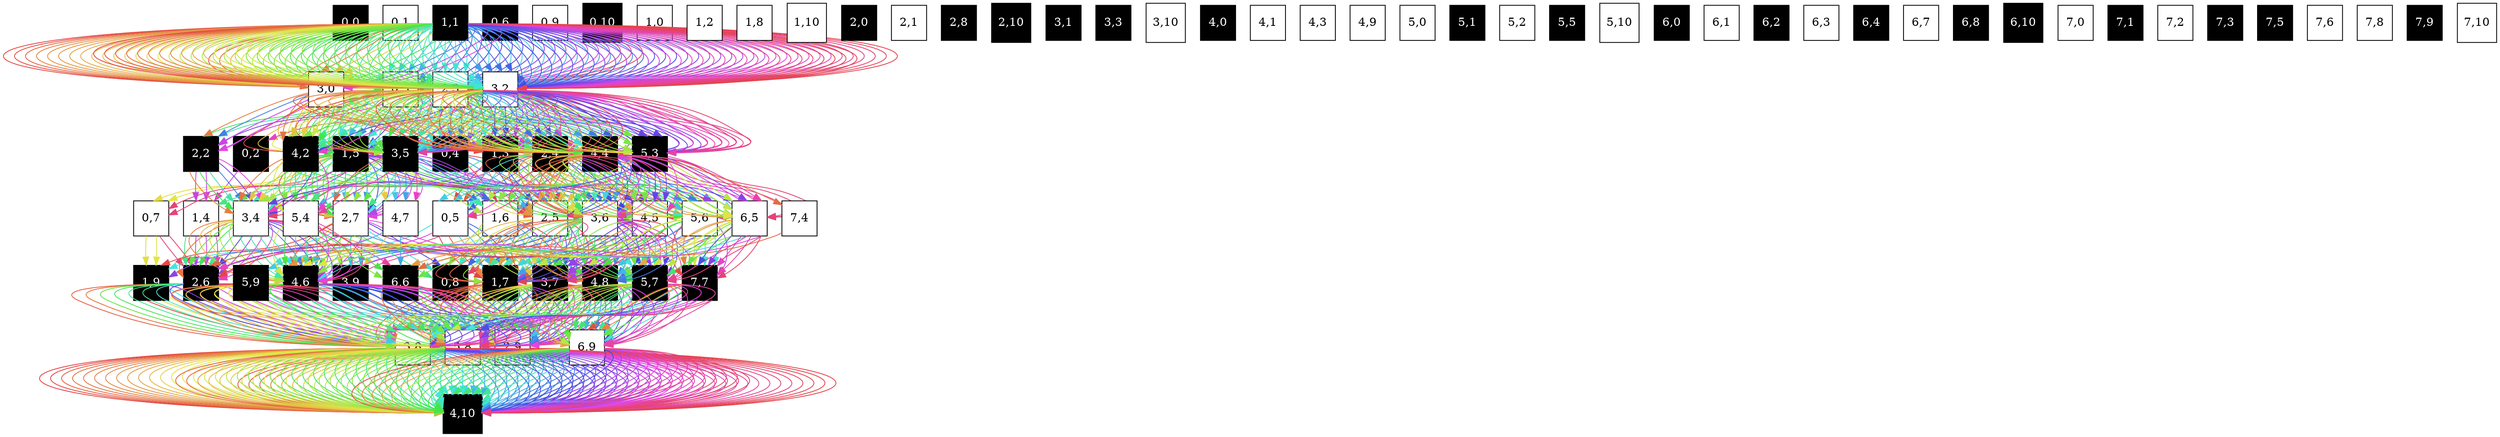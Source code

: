 // Solution_Checkboard
digraph {
	node [height=0.6 shape=square style=filled width=0.6]
	"0,0" [fillcolor=black fontcolor=white pos="0,0!"]
	"0,1" [fillcolor=white fontcolor=black pos="1,0!"]
	"0,2" [fillcolor=black fontcolor=white pos="2,0!"]
	"0,3" [fillcolor=white fontcolor=black pos="3,0!"]
	"0,4" [fillcolor=black fontcolor=white pos="4,0!"]
	"0,5" [fillcolor=white fontcolor=black pos="5,0!"]
	"0,6" [fillcolor=black fontcolor=white pos="6,0!"]
	"0,7" [fillcolor=white fontcolor=black pos="7,0!"]
	"0,8" [fillcolor=black fontcolor=white pos="8,0!"]
	"0,9" [fillcolor=white fontcolor=black pos="9,0!"]
	"0,10" [fillcolor=black fontcolor=white pos="10,0!"]
	"1,0" [fillcolor=white fontcolor=black pos="0,-1!"]
	"1,1" [fillcolor=black fontcolor=white pos="1,-1!"]
	"1,2" [fillcolor=white fontcolor=black pos="2,-1!"]
	"1,3" [fillcolor=black fontcolor=white pos="3,-1!"]
	"1,4" [fillcolor=white fontcolor=black pos="4,-1!"]
	"1,5" [fillcolor=black fontcolor=white pos="5,-1!"]
	"1,6" [fillcolor=white fontcolor=black pos="6,-1!"]
	"1,7" [fillcolor=black fontcolor=white pos="7,-1!"]
	"1,8" [fillcolor=white fontcolor=black pos="8,-1!"]
	"1,9" [fillcolor=black fontcolor=white pos="9,-1!"]
	"1,10" [fillcolor=white fontcolor=black pos="10,-1!"]
	"2,0" [fillcolor=black fontcolor=white pos="0,-2!"]
	"2,1" [fillcolor=white fontcolor=black pos="1,-2!"]
	"2,2" [fillcolor=black fontcolor=white pos="2,-2!"]
	"2,3" [fillcolor=white fontcolor=black pos="3,-2!"]
	"2,4" [fillcolor=black fontcolor=white pos="4,-2!"]
	"2,5" [fillcolor=white fontcolor=black pos="5,-2!"]
	"2,6" [fillcolor=black fontcolor=white pos="6,-2!"]
	"2,7" [fillcolor=white fontcolor=black pos="7,-2!"]
	"2,8" [fillcolor=black fontcolor=white pos="8,-2!"]
	"2,9" [fillcolor=white fontcolor=black pos="9,-2!"]
	"2,10" [fillcolor=black fontcolor=white pos="10,-2!"]
	"3,0" [fillcolor=white fontcolor=black pos="0,-3!"]
	"3,1" [fillcolor=black fontcolor=white pos="1,-3!"]
	"3,2" [fillcolor=white fontcolor=black pos="2,-3!"]
	"3,3" [fillcolor=black fontcolor=white pos="3,-3!"]
	"3,4" [fillcolor=white fontcolor=black pos="4,-3!"]
	"3,5" [fillcolor=black fontcolor=white pos="5,-3!"]
	"3,6" [fillcolor=white fontcolor=black pos="6,-3!"]
	"3,7" [fillcolor=black fontcolor=white pos="7,-3!"]
	"3,8" [fillcolor=white fontcolor=black pos="8,-3!"]
	"3,9" [fillcolor=black fontcolor=white pos="9,-3!"]
	"3,10" [fillcolor=white fontcolor=black pos="10,-3!"]
	"4,0" [fillcolor=black fontcolor=white pos="0,-4!"]
	"4,1" [fillcolor=white fontcolor=black pos="1,-4!"]
	"4,2" [fillcolor=black fontcolor=white pos="2,-4!"]
	"4,3" [fillcolor=white fontcolor=black pos="3,-4!"]
	"4,4" [fillcolor=black fontcolor=white pos="4,-4!"]
	"4,5" [fillcolor=white fontcolor=black pos="5,-4!"]
	"4,6" [fillcolor=black fontcolor=white pos="6,-4!"]
	"4,7" [fillcolor=white fontcolor=black pos="7,-4!"]
	"4,8" [fillcolor=black fontcolor=white pos="8,-4!"]
	"4,9" [fillcolor=white fontcolor=black pos="9,-4!"]
	"4,10" [fillcolor=black fontcolor=white pos="10,-4!"]
	"5,0" [fillcolor=white fontcolor=black pos="0,-5!"]
	"5,1" [fillcolor=black fontcolor=white pos="1,-5!"]
	"5,2" [fillcolor=white fontcolor=black pos="2,-5!"]
	"5,3" [fillcolor=black fontcolor=white pos="3,-5!"]
	"5,4" [fillcolor=white fontcolor=black pos="4,-5!"]
	"5,5" [fillcolor=black fontcolor=white pos="5,-5!"]
	"5,6" [fillcolor=white fontcolor=black pos="6,-5!"]
	"5,7" [fillcolor=black fontcolor=white pos="7,-5!"]
	"5,8" [fillcolor=white fontcolor=black pos="8,-5!"]
	"5,9" [fillcolor=black fontcolor=white pos="9,-5!"]
	"5,10" [fillcolor=white fontcolor=black pos="10,-5!"]
	"6,0" [fillcolor=black fontcolor=white pos="0,-6!"]
	"6,1" [fillcolor=white fontcolor=black pos="1,-6!"]
	"6,2" [fillcolor=black fontcolor=white pos="2,-6!"]
	"6,3" [fillcolor=white fontcolor=black pos="3,-6!"]
	"6,4" [fillcolor=black fontcolor=white pos="4,-6!"]
	"6,5" [fillcolor=white fontcolor=black pos="5,-6!"]
	"6,6" [fillcolor=black fontcolor=white pos="6,-6!"]
	"6,7" [fillcolor=white fontcolor=black pos="7,-6!"]
	"6,8" [fillcolor=black fontcolor=white pos="8,-6!"]
	"6,9" [fillcolor=white fontcolor=black pos="9,-6!"]
	"6,10" [fillcolor=black fontcolor=white pos="10,-6!"]
	"7,0" [fillcolor=white fontcolor=black pos="0,-7!"]
	"7,1" [fillcolor=black fontcolor=white pos="1,-7!"]
	"7,2" [fillcolor=white fontcolor=black pos="2,-7!"]
	"7,3" [fillcolor=black fontcolor=white pos="3,-7!"]
	"7,4" [fillcolor=white fontcolor=black pos="4,-7!"]
	"7,5" [fillcolor=black fontcolor=white pos="5,-7!"]
	"7,6" [fillcolor=white fontcolor=black pos="6,-7!"]
	"7,7" [fillcolor=black fontcolor=white pos="7,-7!"]
	"7,8" [fillcolor=white fontcolor=black pos="8,-7!"]
	"7,9" [fillcolor=black fontcolor=white pos="9,-7!"]
	"7,10" [fillcolor=white fontcolor=black pos="10,-7!"]
	"1,1" -> "3,2" [color="#e54444"]
	"3,2" -> "1,3" [color="#e54444"]
	"1,3" -> "0,5" [color="#e54444"]
	"0,5" -> "1,7" [color="#e54444"]
	"1,7" -> "3,8" [color="#e54444"]
	"3,8" -> "4,10" [color="#e54444"]
	"1,1" -> "2,3" [color="#e54944"]
	"2,3" -> "1,5" [color="#e54944"]
	"1,5" -> "2,7" [color="#e54944"]
	"2,7" -> "1,9" [color="#e54944"]
	"1,9" -> "3,8" [color="#e54944"]
	"3,8" -> "4,10" [color="#e54944"]
	"1,1" -> "2,3" [color="#e54e44"]
	"2,3" -> "3,5" [color="#e54e44"]
	"3,5" -> "5,6" [color="#e54e44"]
	"5,6" -> "7,7" [color="#e54e44"]
	"7,7" -> "6,9" [color="#e54e44"]
	"6,9" -> "4,10" [color="#e54e44"]
	"1,1" -> "0,3" [color="#e55344"]
	"0,3" -> "2,4" [color="#e55344"]
	"2,4" -> "3,6" [color="#e55344"]
	"3,6" -> "1,7" [color="#e55344"]
	"1,7" -> "2,9" [color="#e55344"]
	"2,9" -> "4,10" [color="#e55344"]
	"1,1" -> "3,2" [color="#e55744"]
	"3,2" -> "4,4" [color="#e55744"]
	"4,4" -> "2,5" [color="#e55744"]
	"2,5" -> "3,7" [color="#e55744"]
	"3,7" -> "2,9" [color="#e55744"]
	"2,9" -> "4,10" [color="#e55744"]
	"1,1" -> "3,2" [color="#e55c44"]
	"3,2" -> "1,3" [color="#e55c44"]
	"1,3" -> "0,5" [color="#e55c44"]
	"0,5" -> "1,7" [color="#e55c44"]
	"1,7" -> "2,9" [color="#e55c44"]
	"2,9" -> "4,10" [color="#e55c44"]
	"1,1" -> "0,3" [color="#e56144"]
	"0,3" -> "2,4" [color="#e56144"]
	"2,4" -> "4,5" [color="#e56144"]
	"4,5" -> "2,6" [color="#e56144"]
	"2,6" -> "3,8" [color="#e56144"]
	"3,8" -> "4,10" [color="#e56144"]
	"1,1" -> "2,3" [color="#e56644"]
	"2,3" -> "3,5" [color="#e56644"]
	"3,5" -> "2,7" [color="#e56644"]
	"2,7" -> "4,6" [color="#e56644"]
	"4,6" -> "5,8" [color="#e56644"]
	"5,8" -> "4,10" [color="#e56644"]
	"1,1" -> "3,2" [color="#e56b44"]
	"3,2" -> "5,3" [color="#e56b44"]
	"5,3" -> "7,4" [color="#e56b44"]
	"7,4" -> "6,6" [color="#e56b44"]
	"6,6" -> "5,8" [color="#e56b44"]
	"5,8" -> "4,10" [color="#e56b44"]
	"1,1" -> "3,2" [color="#e56f44"]
	"3,2" -> "4,4" [color="#e56f44"]
	"4,4" -> "3,6" [color="#e56f44"]
	"3,6" -> "1,7" [color="#e56f44"]
	"1,7" -> "3,8" [color="#e56f44"]
	"3,8" -> "4,10" [color="#e56f44"]
	"1,1" -> "3,0" [color="#e57444"]
	"3,0" -> "4,2" [color="#e57444"]
	"4,2" -> "3,4" [color="#e57444"]
	"3,4" -> "2,6" [color="#e57444"]
	"2,6" -> "3,8" [color="#e57444"]
	"3,8" -> "4,10" [color="#e57444"]
	"1,1" -> "3,2" [color="#e57944"]
	"3,2" -> "2,4" [color="#e57944"]
	"2,4" -> "3,6" [color="#e57944"]
	"3,6" -> "4,8" [color="#e57944"]
	"4,8" -> "2,9" [color="#e57944"]
	"2,9" -> "4,10" [color="#e57944"]
	"1,1" -> "3,0" [color="#e57e44"]
	"3,0" -> "2,2" [color="#e57e44"]
	"2,2" -> "3,4" [color="#e57e44"]
	"3,4" -> "4,6" [color="#e57e44"]
	"4,6" -> "3,8" [color="#e57e44"]
	"3,8" -> "4,10" [color="#e57e44"]
	"1,1" -> "2,3" [color="#e58244"]
	"2,3" -> "4,4" [color="#e58244"]
	"4,4" -> "5,6" [color="#e58244"]
	"5,6" -> "7,7" [color="#e58244"]
	"7,7" -> "6,9" [color="#e58244"]
	"6,9" -> "4,10" [color="#e58244"]
	"1,1" -> "3,2" [color="#e58744"]
	"3,2" -> "1,3" [color="#e58744"]
	"1,3" -> "2,5" [color="#e58744"]
	"2,5" -> "1,7" [color="#e58744"]
	"1,7" -> "3,8" [color="#e58744"]
	"3,8" -> "4,10" [color="#e58744"]
	"1,1" -> "3,2" [color="#e58c44"]
	"3,2" -> "4,4" [color="#e58c44"]
	"4,4" -> "3,6" [color="#e58c44"]
	"3,6" -> "4,8" [color="#e58c44"]
	"4,8" -> "6,9" [color="#e58c44"]
	"6,9" -> "4,10" [color="#e58c44"]
	"1,1" -> "2,3" [color="#e59144"]
	"2,3" -> "4,4" [color="#e59144"]
	"4,4" -> "6,5" [color="#e59144"]
	"6,5" -> "4,6" [color="#e59144"]
	"4,6" -> "3,8" [color="#e59144"]
	"3,8" -> "4,10" [color="#e59144"]
	"1,1" -> "2,3" [color="#e59544"]
	"2,3" -> "4,4" [color="#e59544"]
	"4,4" -> "2,5" [color="#e59544"]
	"2,5" -> "1,7" [color="#e59544"]
	"1,7" -> "3,8" [color="#e59544"]
	"3,8" -> "4,10" [color="#e59544"]
	"1,1" -> "3,2" [color="#e59a44"]
	"3,2" -> "5,3" [color="#e59a44"]
	"5,3" -> "4,5" [color="#e59a44"]
	"4,5" -> "6,6" [color="#e59a44"]
	"6,6" -> "5,8" [color="#e59a44"]
	"5,8" -> "4,10" [color="#e59a44"]
	"1,1" -> "2,3" [color="#e59f44"]
	"2,3" -> "4,4" [color="#e59f44"]
	"4,4" -> "2,5" [color="#e59f44"]
	"2,5" -> "1,7" [color="#e59f44"]
	"1,7" -> "2,9" [color="#e59f44"]
	"2,9" -> "4,10" [color="#e59f44"]
	"1,1" -> "3,2" [color="#e5a444"]
	"3,2" -> "4,4" [color="#e5a444"]
	"4,4" -> "2,5" [color="#e5a444"]
	"2,5" -> "1,7" [color="#e5a444"]
	"1,7" -> "3,8" [color="#e5a444"]
	"3,8" -> "4,10" [color="#e5a444"]
	"1,1" -> "2,3" [color="#e5a944"]
	"2,3" -> "4,4" [color="#e5a944"]
	"4,4" -> "6,5" [color="#e5a944"]
	"6,5" -> "5,7" [color="#e5a944"]
	"5,7" -> "6,9" [color="#e5a944"]
	"6,9" -> "4,10" [color="#e5a944"]
	"1,1" -> "0,3" [color="#e5ad44"]
	"0,3" -> "1,5" [color="#e5ad44"]
	"1,5" -> "2,7" [color="#e5ad44"]
	"2,7" -> "4,8" [color="#e5ad44"]
	"4,8" -> "6,9" [color="#e5ad44"]
	"6,9" -> "4,10" [color="#e5ad44"]
	"1,1" -> "2,3" [color="#e5b244"]
	"2,3" -> "4,4" [color="#e5b244"]
	"4,4" -> "2,5" [color="#e5b244"]
	"2,5" -> "4,6" [color="#e5b244"]
	"4,6" -> "3,8" [color="#e5b244"]
	"3,8" -> "4,10" [color="#e5b244"]
	"1,1" -> "3,2" [color="#e5b744"]
	"3,2" -> "4,4" [color="#e5b744"]
	"4,4" -> "2,5" [color="#e5b744"]
	"2,5" -> "1,7" [color="#e5b744"]
	"1,7" -> "2,9" [color="#e5b744"]
	"2,9" -> "4,10" [color="#e5b744"]
	"1,1" -> "2,3" [color="#e5bc44"]
	"2,3" -> "1,5" [color="#e5bc44"]
	"1,5" -> "2,7" [color="#e5bc44"]
	"2,7" -> "4,6" [color="#e5bc44"]
	"4,6" -> "5,8" [color="#e5bc44"]
	"5,8" -> "4,10" [color="#e5bc44"]
	"1,1" -> "3,0" [color="#e5c044"]
	"3,0" -> "4,2" [color="#e5c044"]
	"4,2" -> "3,4" [color="#e5c044"]
	"3,4" -> "4,6" [color="#e5c044"]
	"4,6" -> "5,8" [color="#e5c044"]
	"5,8" -> "4,10" [color="#e5c044"]
	"1,1" -> "2,3" [color="#e5c544"]
	"2,3" -> "4,4" [color="#e5c544"]
	"4,4" -> "2,5" [color="#e5c544"]
	"2,5" -> "3,7" [color="#e5c544"]
	"3,7" -> "2,9" [color="#e5c544"]
	"2,9" -> "4,10" [color="#e5c544"]
	"1,1" -> "2,3" [color="#e5ca44"]
	"2,3" -> "3,5" [color="#e5ca44"]
	"3,5" -> "4,7" [color="#e5ca44"]
	"4,7" -> "3,9" [color="#e5ca44"]
	"3,9" -> "5,8" [color="#e5ca44"]
	"5,8" -> "4,10" [color="#e5ca44"]
	"1,1" -> "3,0" [color="#e5cf44"]
	"3,0" -> "4,2" [color="#e5cf44"]
	"4,2" -> "3,4" [color="#e5cf44"]
	"3,4" -> "4,6" [color="#e5cf44"]
	"4,6" -> "3,8" [color="#e5cf44"]
	"3,8" -> "4,10" [color="#e5cf44"]
	"1,1" -> "2,3" [color="#e5d444"]
	"2,3" -> "4,4" [color="#e5d444"]
	"4,4" -> "2,5" [color="#e5d444"]
	"2,5" -> "3,7" [color="#e5d444"]
	"3,7" -> "5,8" [color="#e5d444"]
	"5,8" -> "4,10" [color="#e5d444"]
	"1,1" -> "2,3" [color="#e5d844"]
	"2,3" -> "0,4" [color="#e5d844"]
	"0,4" -> "2,5" [color="#e5d844"]
	"2,5" -> "3,7" [color="#e5d844"]
	"3,7" -> "5,8" [color="#e5d844"]
	"5,8" -> "4,10" [color="#e5d844"]
	"1,1" -> "0,3" [color="#e5dd44"]
	"0,3" -> "1,5" [color="#e5dd44"]
	"1,5" -> "0,7" [color="#e5dd44"]
	"0,7" -> "1,9" [color="#e5dd44"]
	"1,9" -> "3,8" [color="#e5dd44"]
	"3,8" -> "4,10" [color="#e5dd44"]
	"1,1" -> "3,2" [color="#e5e244"]
	"3,2" -> "5,3" [color="#e5e244"]
	"5,3" -> "6,5" [color="#e5e244"]
	"6,5" -> "4,6" [color="#e5e244"]
	"4,6" -> "5,8" [color="#e5e244"]
	"5,8" -> "4,10" [color="#e5e244"]
	"1,1" -> "2,3" [color="#e3e544"]
	"2,3" -> "1,5" [color="#e3e544"]
	"1,5" -> "0,7" [color="#e3e544"]
	"0,7" -> "1,9" [color="#e3e544"]
	"1,9" -> "3,8" [color="#e3e544"]
	"3,8" -> "4,10" [color="#e3e544"]
	"1,1" -> "3,2" [color="#dfe544"]
	"3,2" -> "5,3" [color="#dfe544"]
	"5,3" -> "6,5" [color="#dfe544"]
	"6,5" -> "4,6" [color="#dfe544"]
	"4,6" -> "3,8" [color="#dfe544"]
	"3,8" -> "4,10" [color="#dfe544"]
	"1,1" -> "3,2" [color="#dae544"]
	"3,2" -> "4,4" [color="#dae544"]
	"4,4" -> "2,5" [color="#dae544"]
	"2,5" -> "4,6" [color="#dae544"]
	"4,6" -> "3,8" [color="#dae544"]
	"3,8" -> "4,10" [color="#dae544"]
	"1,1" -> "3,0" [color="#d5e544"]
	"3,0" -> "4,2" [color="#d5e544"]
	"4,2" -> "5,4" [color="#d5e544"]
	"5,4" -> "4,6" [color="#d5e544"]
	"4,6" -> "5,8" [color="#d5e544"]
	"5,8" -> "4,10" [color="#d5e544"]
	"1,1" -> "3,2" [color="#d0e544"]
	"3,2" -> "4,4" [color="#d0e544"]
	"4,4" -> "5,6" [color="#d0e544"]
	"5,6" -> "7,7" [color="#d0e544"]
	"7,7" -> "5,8" [color="#d0e544"]
	"5,8" -> "4,10" [color="#d0e544"]
	"1,1" -> "3,2" [color="#cce544"]
	"3,2" -> "5,3" [color="#cce544"]
	"5,3" -> "6,5" [color="#cce544"]
	"6,5" -> "5,7" [color="#cce544"]
	"5,7" -> "3,8" [color="#cce544"]
	"3,8" -> "4,10" [color="#cce544"]
	"1,1" -> "2,3" [color="#c7e544"]
	"2,3" -> "3,5" [color="#c7e544"]
	"3,5" -> "5,6" [color="#c7e544"]
	"5,6" -> "4,8" [color="#c7e544"]
	"4,8" -> "2,9" [color="#c7e544"]
	"2,9" -> "4,10" [color="#c7e544"]
	"1,1" -> "2,3" [color="#c2e544"]
	"2,3" -> "4,4" [color="#c2e544"]
	"4,4" -> "5,6" [color="#c2e544"]
	"5,6" -> "3,7" [color="#c2e544"]
	"3,7" -> "2,9" [color="#c2e544"]
	"2,9" -> "4,10" [color="#c2e544"]
	"1,1" -> "3,2" [color="#bde544"]
	"3,2" -> "5,3" [color="#bde544"]
	"5,3" -> "6,5" [color="#bde544"]
	"6,5" -> "5,7" [color="#bde544"]
	"5,7" -> "6,9" [color="#bde544"]
	"6,9" -> "4,10" [color="#bde544"]
	"1,1" -> "0,3" [color="#b8e544"]
	"0,3" -> "2,4" [color="#b8e544"]
	"2,4" -> "1,6" [color="#b8e544"]
	"1,6" -> "3,7" [color="#b8e544"]
	"3,7" -> "5,8" [color="#b8e544"]
	"5,8" -> "4,10" [color="#b8e544"]
	"1,1" -> "2,3" [color="#b4e544"]
	"2,3" -> "4,4" [color="#b4e544"]
	"4,4" -> "3,6" [color="#b4e544"]
	"3,6" -> "5,7" [color="#b4e544"]
	"5,7" -> "3,8" [color="#b4e544"]
	"3,8" -> "4,10" [color="#b4e544"]
	"1,1" -> "2,3" [color="#afe544"]
	"2,3" -> "4,2" [color="#afe544"]
	"4,2" -> "3,4" [color="#afe544"]
	"3,4" -> "4,6" [color="#afe544"]
	"4,6" -> "5,8" [color="#afe544"]
	"5,8" -> "4,10" [color="#afe544"]
	"1,1" -> "2,3" [color="#aae544"]
	"2,3" -> "3,5" [color="#aae544"]
	"3,5" -> "1,6" [color="#aae544"]
	"1,6" -> "3,7" [color="#aae544"]
	"3,7" -> "5,8" [color="#aae544"]
	"5,8" -> "4,10" [color="#aae544"]
	"1,1" -> "2,3" [color="#a5e544"]
	"2,3" -> "3,5" [color="#a5e544"]
	"3,5" -> "2,7" [color="#a5e544"]
	"2,7" -> "3,9" [color="#a5e544"]
	"3,9" -> "5,8" [color="#a5e544"]
	"5,8" -> "4,10" [color="#a5e544"]
	"1,1" -> "3,2" [color="#a1e544"]
	"3,2" -> "5,3" [color="#a1e544"]
	"5,3" -> "3,4" [color="#a1e544"]
	"3,4" -> "4,6" [color="#a1e544"]
	"4,6" -> "3,8" [color="#a1e544"]
	"3,8" -> "4,10" [color="#a1e544"]
	"1,1" -> "3,2" [color="#9ce544"]
	"3,2" -> "2,4" [color="#9ce544"]
	"2,4" -> "4,5" [color="#9ce544"]
	"4,5" -> "6,6" [color="#9ce544"]
	"6,6" -> "5,8" [color="#9ce544"]
	"5,8" -> "4,10" [color="#9ce544"]
	"1,1" -> "2,3" [color="#97e544"]
	"2,3" -> "3,5" [color="#97e544"]
	"3,5" -> "2,7" [color="#97e544"]
	"2,7" -> "4,8" [color="#97e544"]
	"4,8" -> "2,9" [color="#97e544"]
	"2,9" -> "4,10" [color="#97e544"]
	"1,1" -> "3,2" [color="#92e544"]
	"3,2" -> "2,4" [color="#92e544"]
	"2,4" -> "3,6" [color="#92e544"]
	"3,6" -> "1,7" [color="#92e544"]
	"1,7" -> "2,9" [color="#92e544"]
	"2,9" -> "4,10" [color="#92e544"]
	"1,1" -> "0,3" [color="#8ee544"]
	"0,3" -> "2,4" [color="#8ee544"]
	"2,4" -> "1,6" [color="#8ee544"]
	"1,6" -> "0,8" [color="#8ee544"]
	"0,8" -> "2,9" [color="#8ee544"]
	"2,9" -> "4,10" [color="#8ee544"]
	"1,1" -> "3,2" [color="#89e544"]
	"3,2" -> "2,4" [color="#89e544"]
	"2,4" -> "4,5" [color="#89e544"]
	"4,5" -> "3,7" [color="#89e544"]
	"3,7" -> "2,9" [color="#89e544"]
	"2,9" -> "4,10" [color="#89e544"]
	"1,1" -> "3,2" [color="#84e544"]
	"3,2" -> "4,4" [color="#84e544"]
	"4,4" -> "6,5" [color="#84e544"]
	"6,5" -> "4,6" [color="#84e544"]
	"4,6" -> "5,8" [color="#84e544"]
	"5,8" -> "4,10" [color="#84e544"]
	"1,1" -> "3,2" [color="#7fe544"]
	"3,2" -> "5,3" [color="#7fe544"]
	"5,3" -> "4,5" [color="#7fe544"]
	"4,5" -> "5,7" [color="#7fe544"]
	"5,7" -> "3,8" [color="#7fe544"]
	"3,8" -> "4,10" [color="#7fe544"]
	"1,1" -> "2,3" [color="#7ae544"]
	"2,3" -> "4,2" [color="#7ae544"]
	"4,2" -> "5,4" [color="#7ae544"]
	"5,4" -> "6,6" [color="#7ae544"]
	"6,6" -> "5,8" [color="#7ae544"]
	"5,8" -> "4,10" [color="#7ae544"]
	"1,1" -> "3,2" [color="#76e544"]
	"3,2" -> "5,3" [color="#76e544"]
	"5,3" -> "4,5" [color="#76e544"]
	"4,5" -> "5,7" [color="#76e544"]
	"5,7" -> "6,9" [color="#76e544"]
	"6,9" -> "4,10" [color="#76e544"]
	"1,1" -> "3,2" [color="#71e544"]
	"3,2" -> "2,4" [color="#71e544"]
	"2,4" -> "1,6" [color="#71e544"]
	"1,6" -> "3,7" [color="#71e544"]
	"3,7" -> "5,8" [color="#71e544"]
	"5,8" -> "4,10" [color="#71e544"]
	"1,1" -> "0,3" [color="#6ce544"]
	"0,3" -> "2,4" [color="#6ce544"]
	"2,4" -> "4,5" [color="#6ce544"]
	"4,5" -> "6,6" [color="#6ce544"]
	"6,6" -> "5,8" [color="#6ce544"]
	"5,8" -> "4,10" [color="#6ce544"]
	"1,1" -> "3,2" [color="#67e544"]
	"3,2" -> "4,4" [color="#67e544"]
	"4,4" -> "6,5" [color="#67e544"]
	"6,5" -> "7,7" [color="#67e544"]
	"7,7" -> "6,9" [color="#67e544"]
	"6,9" -> "4,10" [color="#67e544"]
	"1,1" -> "0,3" [color="#63e544"]
	"0,3" -> "1,5" [color="#63e544"]
	"1,5" -> "3,4" [color="#63e544"]
	"3,4" -> "2,6" [color="#63e544"]
	"2,6" -> "3,8" [color="#63e544"]
	"3,8" -> "4,10" [color="#63e544"]
	"1,1" -> "2,3" [color="#5ee544"]
	"2,3" -> "1,5" [color="#5ee544"]
	"1,5" -> "3,6" [color="#5ee544"]
	"3,6" -> "4,8" [color="#5ee544"]
	"4,8" -> "2,9" [color="#5ee544"]
	"2,9" -> "4,10" [color="#5ee544"]
	"1,1" -> "2,3" [color="#59e544"]
	"2,3" -> "3,5" [color="#59e544"]
	"3,5" -> "2,7" [color="#59e544"]
	"2,7" -> "4,6" [color="#59e544"]
	"4,6" -> "3,8" [color="#59e544"]
	"3,8" -> "4,10" [color="#59e544"]
	"1,1" -> "2,3" [color="#54e544"]
	"2,3" -> "3,5" [color="#54e544"]
	"3,5" -> "5,6" [color="#54e544"]
	"5,6" -> "3,7" [color="#54e544"]
	"3,7" -> "5,8" [color="#54e544"]
	"5,8" -> "4,10" [color="#54e544"]
	"1,1" -> "2,3" [color="#4fe544"]
	"2,3" -> "3,5" [color="#4fe544"]
	"3,5" -> "5,4" [color="#4fe544"]
	"5,4" -> "4,6" [color="#4fe544"]
	"4,6" -> "3,8" [color="#4fe544"]
	"3,8" -> "4,10" [color="#4fe544"]
	"1,1" -> "3,2" [color="#4be544"]
	"3,2" -> "4,4" [color="#4be544"]
	"4,4" -> "5,6" [color="#4be544"]
	"5,6" -> "4,8" [color="#4be544"]
	"4,8" -> "2,9" [color="#4be544"]
	"2,9" -> "4,10" [color="#4be544"]
	"1,1" -> "2,3" [color="#46e544"]
	"2,3" -> "1,5" [color="#46e544"]
	"1,5" -> "3,6" [color="#46e544"]
	"3,6" -> "4,8" [color="#46e544"]
	"4,8" -> "6,9" [color="#46e544"]
	"6,9" -> "4,10" [color="#46e544"]
	"1,1" -> "3,2" [color="#44e548"]
	"3,2" -> "2,4" [color="#44e548"]
	"2,4" -> "3,6" [color="#44e548"]
	"3,6" -> "4,8" [color="#44e548"]
	"4,8" -> "6,9" [color="#44e548"]
	"6,9" -> "4,10" [color="#44e548"]
	"1,1" -> "3,0" [color="#44e54c"]
	"3,0" -> "4,2" [color="#44e54c"]
	"4,2" -> "5,4" [color="#44e54c"]
	"5,4" -> "6,6" [color="#44e54c"]
	"6,6" -> "5,8" [color="#44e54c"]
	"5,8" -> "4,10" [color="#44e54c"]
	"1,1" -> "0,3" [color="#44e551"]
	"0,3" -> "1,5" [color="#44e551"]
	"1,5" -> "2,7" [color="#44e551"]
	"2,7" -> "4,6" [color="#44e551"]
	"4,6" -> "5,8" [color="#44e551"]
	"5,8" -> "4,10" [color="#44e551"]
	"1,1" -> "0,3" [color="#44e556"]
	"0,3" -> "1,5" [color="#44e556"]
	"1,5" -> "3,6" [color="#44e556"]
	"3,6" -> "5,7" [color="#44e556"]
	"5,7" -> "3,8" [color="#44e556"]
	"3,8" -> "4,10" [color="#44e556"]
	"1,1" -> "0,3" [color="#44e55b"]
	"0,3" -> "2,2" [color="#44e55b"]
	"2,2" -> "3,4" [color="#44e55b"]
	"3,4" -> "2,6" [color="#44e55b"]
	"2,6" -> "3,8" [color="#44e55b"]
	"3,8" -> "4,10" [color="#44e55b"]
	"1,1" -> "2,3" [color="#44e55f"]
	"2,3" -> "1,5" [color="#44e55f"]
	"1,5" -> "2,7" [color="#44e55f"]
	"2,7" -> "4,6" [color="#44e55f"]
	"4,6" -> "3,8" [color="#44e55f"]
	"3,8" -> "4,10" [color="#44e55f"]
	"1,1" -> "2,3" [color="#44e564"]
	"2,3" -> "4,4" [color="#44e564"]
	"4,4" -> "3,6" [color="#44e564"]
	"3,6" -> "4,8" [color="#44e564"]
	"4,8" -> "2,9" [color="#44e564"]
	"2,9" -> "4,10" [color="#44e564"]
	"1,1" -> "2,3" [color="#44e569"]
	"2,3" -> "4,4" [color="#44e569"]
	"4,4" -> "6,5" [color="#44e569"]
	"6,5" -> "5,7" [color="#44e569"]
	"5,7" -> "3,8" [color="#44e569"]
	"3,8" -> "4,10" [color="#44e569"]
	"1,1" -> "0,3" [color="#44e56e"]
	"0,3" -> "1,5" [color="#44e56e"]
	"1,5" -> "3,6" [color="#44e56e"]
	"3,6" -> "5,7" [color="#44e56e"]
	"5,7" -> "6,9" [color="#44e56e"]
	"6,9" -> "4,10" [color="#44e56e"]
	"1,1" -> "2,3" [color="#44e572"]
	"2,3" -> "4,4" [color="#44e572"]
	"4,4" -> "3,6" [color="#44e572"]
	"3,6" -> "4,8" [color="#44e572"]
	"4,8" -> "6,9" [color="#44e572"]
	"6,9" -> "4,10" [color="#44e572"]
	"1,1" -> "0,3" [color="#44e577"]
	"0,3" -> "2,4" [color="#44e577"]
	"2,4" -> "3,6" [color="#44e577"]
	"3,6" -> "5,7" [color="#44e577"]
	"5,7" -> "3,8" [color="#44e577"]
	"3,8" -> "4,10" [color="#44e577"]
	"1,1" -> "2,3" [color="#44e57c"]
	"2,3" -> "0,4" [color="#44e57c"]
	"0,4" -> "2,5" [color="#44e57c"]
	"2,5" -> "3,7" [color="#44e57c"]
	"3,7" -> "2,9" [color="#44e57c"]
	"2,9" -> "4,10" [color="#44e57c"]
	"1,1" -> "0,3" [color="#44e581"]
	"0,3" -> "2,4" [color="#44e581"]
	"2,4" -> "3,6" [color="#44e581"]
	"3,6" -> "5,7" [color="#44e581"]
	"5,7" -> "6,9" [color="#44e581"]
	"6,9" -> "4,10" [color="#44e581"]
	"1,1" -> "2,3" [color="#44e586"]
	"2,3" -> "3,5" [color="#44e586"]
	"3,5" -> "2,7" [color="#44e586"]
	"2,7" -> "0,8" [color="#44e586"]
	"0,8" -> "2,9" [color="#44e586"]
	"2,9" -> "4,10" [color="#44e586"]
	"1,1" -> "2,3" [color="#44e58a"]
	"2,3" -> "3,5" [color="#44e58a"]
	"3,5" -> "1,4" [color="#44e58a"]
	"1,4" -> "2,6" [color="#44e58a"]
	"2,6" -> "3,8" [color="#44e58a"]
	"3,8" -> "4,10" [color="#44e58a"]
	"1,1" -> "3,0" [color="#44e58f"]
	"3,0" -> "4,2" [color="#44e58f"]
	"4,2" -> "5,4" [color="#44e58f"]
	"5,4" -> "4,6" [color="#44e58f"]
	"4,6" -> "3,8" [color="#44e58f"]
	"3,8" -> "4,10" [color="#44e58f"]
	"1,1" -> "3,2" [color="#44e594"]
	"3,2" -> "2,4" [color="#44e594"]
	"2,4" -> "4,5" [color="#44e594"]
	"4,5" -> "5,7" [color="#44e594"]
	"5,7" -> "6,9" [color="#44e594"]
	"6,9" -> "4,10" [color="#44e594"]
	"1,1" -> "3,2" [color="#44e599"]
	"3,2" -> "1,3" [color="#44e599"]
	"1,3" -> "3,4" [color="#44e599"]
	"3,4" -> "2,6" [color="#44e599"]
	"2,6" -> "3,8" [color="#44e599"]
	"3,8" -> "4,10" [color="#44e599"]
	"1,1" -> "2,3" [color="#44e59d"]
	"2,3" -> "4,2" [color="#44e59d"]
	"4,2" -> "5,4" [color="#44e59d"]
	"5,4" -> "4,6" [color="#44e59d"]
	"4,6" -> "3,8" [color="#44e59d"]
	"3,8" -> "4,10" [color="#44e59d"]
	"1,1" -> "2,3" [color="#44e5a2"]
	"2,3" -> "1,5" [color="#44e5a2"]
	"1,5" -> "3,6" [color="#44e5a2"]
	"3,6" -> "1,7" [color="#44e5a2"]
	"1,7" -> "3,8" [color="#44e5a2"]
	"3,8" -> "4,10" [color="#44e5a2"]
	"1,1" -> "2,3" [color="#44e5a7"]
	"2,3" -> "3,5" [color="#44e5a7"]
	"3,5" -> "1,6" [color="#44e5a7"]
	"1,6" -> "3,7" [color="#44e5a7"]
	"3,7" -> "2,9" [color="#44e5a7"]
	"2,9" -> "4,10" [color="#44e5a7"]
	"1,1" -> "0,3" [color="#44e5ac"]
	"0,3" -> "2,2" [color="#44e5ac"]
	"2,2" -> "3,4" [color="#44e5ac"]
	"3,4" -> "4,6" [color="#44e5ac"]
	"4,6" -> "5,8" [color="#44e5ac"]
	"5,8" -> "4,10" [color="#44e5ac"]
	"1,1" -> "0,3" [color="#44e5b1"]
	"0,3" -> "2,4" [color="#44e5b1"]
	"2,4" -> "4,5" [color="#44e5b1"]
	"4,5" -> "5,7" [color="#44e5b1"]
	"5,7" -> "6,9" [color="#44e5b1"]
	"6,9" -> "4,10" [color="#44e5b1"]
	"1,1" -> "2,3" [color="#44e5b5"]
	"2,3" -> "1,5" [color="#44e5b5"]
	"1,5" -> "3,4" [color="#44e5b5"]
	"3,4" -> "4,6" [color="#44e5b5"]
	"4,6" -> "5,8" [color="#44e5b5"]
	"5,8" -> "4,10" [color="#44e5b5"]
	"1,1" -> "0,3" [color="#44e5ba"]
	"0,3" -> "2,4" [color="#44e5ba"]
	"2,4" -> "1,6" [color="#44e5ba"]
	"1,6" -> "3,7" [color="#44e5ba"]
	"3,7" -> "2,9" [color="#44e5ba"]
	"2,9" -> "4,10" [color="#44e5ba"]
	"1,1" -> "2,3" [color="#44e5bf"]
	"2,3" -> "4,2" [color="#44e5bf"]
	"4,2" -> "3,4" [color="#44e5bf"]
	"3,4" -> "4,6" [color="#44e5bf"]
	"4,6" -> "3,8" [color="#44e5bf"]
	"3,8" -> "4,10" [color="#44e5bf"]
	"1,1" -> "2,3" [color="#44e5c4"]
	"2,3" -> "4,4" [color="#44e5c4"]
	"4,4" -> "3,6" [color="#44e5c4"]
	"3,6" -> "1,7" [color="#44e5c4"]
	"1,7" -> "2,9" [color="#44e5c4"]
	"2,9" -> "4,10" [color="#44e5c4"]
	"1,1" -> "3,2" [color="#44e5c8"]
	"3,2" -> "4,4" [color="#44e5c8"]
	"4,4" -> "5,6" [color="#44e5c8"]
	"5,6" -> "7,7" [color="#44e5c8"]
	"7,7" -> "6,9" [color="#44e5c8"]
	"6,9" -> "4,10" [color="#44e5c8"]
	"1,1" -> "2,3" [color="#44e5cd"]
	"2,3" -> "0,4" [color="#44e5cd"]
	"0,4" -> "1,6" [color="#44e5cd"]
	"1,6" -> "0,8" [color="#44e5cd"]
	"0,8" -> "2,9" [color="#44e5cd"]
	"2,9" -> "4,10" [color="#44e5cd"]
	"1,1" -> "3,2" [color="#44e5d2"]
	"3,2" -> "1,3" [color="#44e5d2"]
	"1,3" -> "0,5" [color="#44e5d2"]
	"0,5" -> "2,6" [color="#44e5d2"]
	"2,6" -> "3,8" [color="#44e5d2"]
	"3,8" -> "4,10" [color="#44e5d2"]
	"1,1" -> "2,3" [color="#44e5d7"]
	"2,3" -> "3,5" [color="#44e5d7"]
	"3,5" -> "5,6" [color="#44e5d7"]
	"5,6" -> "7,7" [color="#44e5d7"]
	"7,7" -> "5,8" [color="#44e5d7"]
	"5,8" -> "4,10" [color="#44e5d7"]
	"1,1" -> "2,3" [color="#44e5db"]
	"2,3" -> "1,5" [color="#44e5db"]
	"1,5" -> "3,6" [color="#44e5db"]
	"3,6" -> "5,7" [color="#44e5db"]
	"5,7" -> "3,8" [color="#44e5db"]
	"3,8" -> "4,10" [color="#44e5db"]
	"1,1" -> "2,3" [color="#44e5e0"]
	"2,3" -> "3,5" [color="#44e5e0"]
	"3,5" -> "2,7" [color="#44e5e0"]
	"2,7" -> "1,9" [color="#44e5e0"]
	"1,9" -> "3,8" [color="#44e5e0"]
	"3,8" -> "4,10" [color="#44e5e0"]
	"1,1" -> "0,3" [color="#44e5e5"]
	"0,3" -> "1,5" [color="#44e5e5"]
	"1,5" -> "3,4" [color="#44e5e5"]
	"3,4" -> "4,6" [color="#44e5e5"]
	"4,6" -> "5,8" [color="#44e5e5"]
	"5,8" -> "4,10" [color="#44e5e5"]
	"1,1" -> "2,3" [color="#44e0e5"]
	"2,3" -> "0,4" [color="#44e0e5"]
	"0,4" -> "2,5" [color="#44e0e5"]
	"2,5" -> "1,7" [color="#44e0e5"]
	"1,7" -> "2,9" [color="#44e0e5"]
	"2,9" -> "4,10" [color="#44e0e5"]
	"1,1" -> "2,3" [color="#44dbe5"]
	"2,3" -> "1,5" [color="#44dbe5"]
	"1,5" -> "2,7" [color="#44dbe5"]
	"2,7" -> "0,8" [color="#44dbe5"]
	"0,8" -> "2,9" [color="#44dbe5"]
	"2,9" -> "4,10" [color="#44dbe5"]
	"1,1" -> "3,2" [color="#44d7e5"]
	"3,2" -> "4,4" [color="#44d7e5"]
	"4,4" -> "6,5" [color="#44d7e5"]
	"6,5" -> "4,6" [color="#44d7e5"]
	"4,6" -> "3,8" [color="#44d7e5"]
	"3,8" -> "4,10" [color="#44d7e5"]
	"1,1" -> "2,3" [color="#44d2e5"]
	"2,3" -> "4,4" [color="#44d2e5"]
	"4,4" -> "3,6" [color="#44d2e5"]
	"3,6" -> "1,7" [color="#44d2e5"]
	"1,7" -> "3,8" [color="#44d2e5"]
	"3,8" -> "4,10" [color="#44d2e5"]
	"1,1" -> "0,3" [color="#44cde5"]
	"0,3" -> "2,4" [color="#44cde5"]
	"2,4" -> "0,5" [color="#44cde5"]
	"0,5" -> "1,7" [color="#44cde5"]
	"1,7" -> "3,8" [color="#44cde5"]
	"3,8" -> "4,10" [color="#44cde5"]
	"1,1" -> "2,3" [color="#44c8e5"]
	"2,3" -> "3,5" [color="#44c8e5"]
	"3,5" -> "4,7" [color="#44c8e5"]
	"4,7" -> "5,9" [color="#44c8e5"]
	"5,9" -> "3,8" [color="#44c8e5"]
	"3,8" -> "4,10" [color="#44c8e5"]
	"1,1" -> "2,3" [color="#44c4e5"]
	"2,3" -> "4,4" [color="#44c4e5"]
	"4,4" -> "5,6" [color="#44c4e5"]
	"5,6" -> "4,8" [color="#44c4e5"]
	"4,8" -> "2,9" [color="#44c4e5"]
	"2,9" -> "4,10" [color="#44c4e5"]
	"1,1" -> "0,3" [color="#44bfe5"]
	"0,3" -> "2,4" [color="#44bfe5"]
	"2,4" -> "0,5" [color="#44bfe5"]
	"0,5" -> "1,7" [color="#44bfe5"]
	"1,7" -> "2,9" [color="#44bfe5"]
	"2,9" -> "4,10" [color="#44bfe5"]
	"1,1" -> "0,3" [color="#44bae5"]
	"0,3" -> "1,5" [color="#44bae5"]
	"1,5" -> "2,7" [color="#44bae5"]
	"2,7" -> "3,9" [color="#44bae5"]
	"3,9" -> "5,8" [color="#44bae5"]
	"5,8" -> "4,10" [color="#44bae5"]
	"1,1" -> "2,3" [color="#44b5e5"]
	"2,3" -> "3,5" [color="#44b5e5"]
	"3,5" -> "5,6" [color="#44b5e5"]
	"5,6" -> "4,8" [color="#44b5e5"]
	"4,8" -> "6,9" [color="#44b5e5"]
	"6,9" -> "4,10" [color="#44b5e5"]
	"1,1" -> "2,3" [color="#44b1e5"]
	"2,3" -> "3,5" [color="#44b1e5"]
	"3,5" -> "5,4" [color="#44b1e5"]
	"5,4" -> "4,6" [color="#44b1e5"]
	"4,6" -> "5,8" [color="#44b1e5"]
	"5,8" -> "4,10" [color="#44b1e5"]
	"1,1" -> "3,2" [color="#44ace5"]
	"3,2" -> "2,4" [color="#44ace5"]
	"2,4" -> "1,6" [color="#44ace5"]
	"1,6" -> "3,7" [color="#44ace5"]
	"3,7" -> "2,9" [color="#44ace5"]
	"2,9" -> "4,10" [color="#44ace5"]
	"1,1" -> "2,3" [color="#44a7e5"]
	"2,3" -> "3,5" [color="#44a7e5"]
	"3,5" -> "4,7" [color="#44a7e5"]
	"4,7" -> "6,6" [color="#44a7e5"]
	"6,6" -> "5,8" [color="#44a7e5"]
	"5,8" -> "4,10" [color="#44a7e5"]
	"1,1" -> "2,3" [color="#44a2e5"]
	"2,3" -> "1,5" [color="#44a2e5"]
	"1,5" -> "2,7" [color="#44a2e5"]
	"2,7" -> "3,9" [color="#44a2e5"]
	"3,9" -> "5,8" [color="#44a2e5"]
	"5,8" -> "4,10" [color="#44a2e5"]
	"1,1" -> "3,2" [color="#449de5"]
	"3,2" -> "4,4" [color="#449de5"]
	"4,4" -> "3,6" [color="#449de5"]
	"3,6" -> "1,7" [color="#449de5"]
	"1,7" -> "2,9" [color="#449de5"]
	"2,9" -> "4,10" [color="#449de5"]
	"1,1" -> "2,3" [color="#4499e5"]
	"2,3" -> "0,4" [color="#4499e5"]
	"0,4" -> "2,5" [color="#4499e5"]
	"2,5" -> "4,6" [color="#4499e5"]
	"4,6" -> "5,8" [color="#4499e5"]
	"5,8" -> "4,10" [color="#4499e5"]
	"1,1" -> "2,3" [color="#4494e5"]
	"2,3" -> "1,5" [color="#4494e5"]
	"1,5" -> "2,7" [color="#4494e5"]
	"2,7" -> "4,8" [color="#4494e5"]
	"4,8" -> "2,9" [color="#4494e5"]
	"2,9" -> "4,10" [color="#4494e5"]
	"1,1" -> "0,3" [color="#448fe5"]
	"0,3" -> "1,5" [color="#448fe5"]
	"1,5" -> "3,6" [color="#448fe5"]
	"3,6" -> "4,8" [color="#448fe5"]
	"4,8" -> "2,9" [color="#448fe5"]
	"2,9" -> "4,10" [color="#448fe5"]
	"1,1" -> "2,3" [color="#448ae5"]
	"2,3" -> "4,4" [color="#448ae5"]
	"4,4" -> "5,6" [color="#448ae5"]
	"5,6" -> "4,8" [color="#448ae5"]
	"4,8" -> "6,9" [color="#448ae5"]
	"6,9" -> "4,10" [color="#448ae5"]
	"1,1" -> "2,3" [color="#4486e5"]
	"2,3" -> "0,4" [color="#4486e5"]
	"0,4" -> "2,5" [color="#4486e5"]
	"2,5" -> "4,6" [color="#4486e5"]
	"4,6" -> "3,8" [color="#4486e5"]
	"3,8" -> "4,10" [color="#4486e5"]
	"1,1" -> "3,0" [color="#4481e5"]
	"3,0" -> "2,2" [color="#4481e5"]
	"2,2" -> "3,4" [color="#4481e5"]
	"3,4" -> "4,6" [color="#4481e5"]
	"4,6" -> "5,8" [color="#4481e5"]
	"5,8" -> "4,10" [color="#4481e5"]
	"1,1" -> "0,3" [color="#447ce5"]
	"0,3" -> "2,4" [color="#447ce5"]
	"2,4" -> "3,6" [color="#447ce5"]
	"3,6" -> "4,8" [color="#447ce5"]
	"4,8" -> "2,9" [color="#447ce5"]
	"2,9" -> "4,10" [color="#447ce5"]
	"1,1" -> "3,2" [color="#4477e5"]
	"3,2" -> "4,4" [color="#4477e5"]
	"4,4" -> "5,6" [color="#4477e5"]
	"5,6" -> "4,8" [color="#4477e5"]
	"4,8" -> "6,9" [color="#4477e5"]
	"6,9" -> "4,10" [color="#4477e5"]
	"1,1" -> "3,2" [color="#4472e5"]
	"3,2" -> "2,4" [color="#4472e5"]
	"2,4" -> "0,5" [color="#4472e5"]
	"0,5" -> "1,7" [color="#4472e5"]
	"1,7" -> "3,8" [color="#4472e5"]
	"3,8" -> "4,10" [color="#4472e5"]
	"1,1" -> "0,3" [color="#446ee5"]
	"0,3" -> "2,4" [color="#446ee5"]
	"2,4" -> "3,6" [color="#446ee5"]
	"3,6" -> "1,7" [color="#446ee5"]
	"1,7" -> "3,8" [color="#446ee5"]
	"3,8" -> "4,10" [color="#446ee5"]
	"1,1" -> "2,3" [color="#4469e5"]
	"2,3" -> "3,5" [color="#4469e5"]
	"3,5" -> "1,6" [color="#4469e5"]
	"1,6" -> "0,8" [color="#4469e5"]
	"0,8" -> "2,9" [color="#4469e5"]
	"2,9" -> "4,10" [color="#4469e5"]
	"1,1" -> "3,2" [color="#4464e5"]
	"3,2" -> "2,4" [color="#4464e5"]
	"2,4" -> "0,5" [color="#4464e5"]
	"0,5" -> "1,7" [color="#4464e5"]
	"1,7" -> "2,9" [color="#4464e5"]
	"2,9" -> "4,10" [color="#4464e5"]
	"1,1" -> "3,2" [color="#445fe5"]
	"3,2" -> "4,4" [color="#445fe5"]
	"4,4" -> "2,5" [color="#445fe5"]
	"2,5" -> "3,7" [color="#445fe5"]
	"3,7" -> "5,8" [color="#445fe5"]
	"5,8" -> "4,10" [color="#445fe5"]
	"1,1" -> "3,2" [color="#445be5"]
	"3,2" -> "1,3" [color="#445be5"]
	"1,3" -> "2,5" [color="#445be5"]
	"2,5" -> "4,6" [color="#445be5"]
	"4,6" -> "5,8" [color="#445be5"]
	"5,8" -> "4,10" [color="#445be5"]
	"1,1" -> "0,3" [color="#4456e5"]
	"0,3" -> "2,4" [color="#4456e5"]
	"2,4" -> "3,6" [color="#4456e5"]
	"3,6" -> "4,8" [color="#4456e5"]
	"4,8" -> "6,9" [color="#4456e5"]
	"6,9" -> "4,10" [color="#4456e5"]
	"1,1" -> "2,3" [color="#4451e5"]
	"2,3" -> "4,4" [color="#4451e5"]
	"4,4" -> "6,5" [color="#4451e5"]
	"6,5" -> "7,7" [color="#4451e5"]
	"7,7" -> "5,8" [color="#4451e5"]
	"5,8" -> "4,10" [color="#4451e5"]
	"1,1" -> "2,3" [color="#444ce5"]
	"2,3" -> "4,4" [color="#444ce5"]
	"4,4" -> "2,5" [color="#444ce5"]
	"2,5" -> "4,6" [color="#444ce5"]
	"4,6" -> "5,8" [color="#444ce5"]
	"5,8" -> "4,10" [color="#444ce5"]
	"1,1" -> "3,2" [color="#4448e5"]
	"3,2" -> "1,3" [color="#4448e5"]
	"1,3" -> "2,5" [color="#4448e5"]
	"2,5" -> "4,6" [color="#4448e5"]
	"4,6" -> "3,8" [color="#4448e5"]
	"3,8" -> "4,10" [color="#4448e5"]
	"1,1" -> "3,2" [color="#4644e5"]
	"3,2" -> "4,4" [color="#4644e5"]
	"4,4" -> "3,6" [color="#4644e5"]
	"3,6" -> "5,7" [color="#4644e5"]
	"5,7" -> "6,9" [color="#4644e5"]
	"6,9" -> "4,10" [color="#4644e5"]
	"1,1" -> "0,3" [color="#4b44e5"]
	"0,3" -> "1,5" [color="#4b44e5"]
	"1,5" -> "2,7" [color="#4b44e5"]
	"2,7" -> "0,8" [color="#4b44e5"]
	"0,8" -> "2,9" [color="#4b44e5"]
	"2,9" -> "4,10" [color="#4b44e5"]
	"1,1" -> "2,3" [color="#4f44e5"]
	"2,3" -> "4,2" [color="#4f44e5"]
	"4,2" -> "3,4" [color="#4f44e5"]
	"3,4" -> "2,6" [color="#4f44e5"]
	"2,6" -> "3,8" [color="#4f44e5"]
	"3,8" -> "4,10" [color="#4f44e5"]
	"1,1" -> "0,3" [color="#5444e5"]
	"0,3" -> "1,5" [color="#5444e5"]
	"1,5" -> "3,6" [color="#5444e5"]
	"3,6" -> "1,7" [color="#5444e5"]
	"1,7" -> "3,8" [color="#5444e5"]
	"3,8" -> "4,10" [color="#5444e5"]
	"1,1" -> "3,2" [color="#5944e5"]
	"3,2" -> "2,4" [color="#5944e5"]
	"2,4" -> "4,5" [color="#5944e5"]
	"4,5" -> "5,7" [color="#5944e5"]
	"5,7" -> "3,8" [color="#5944e5"]
	"3,8" -> "4,10" [color="#5944e5"]
	"1,1" -> "0,3" [color="#5e44e5"]
	"0,3" -> "1,5" [color="#5e44e5"]
	"1,5" -> "3,6" [color="#5e44e5"]
	"3,6" -> "1,7" [color="#5e44e5"]
	"1,7" -> "2,9" [color="#5e44e5"]
	"2,9" -> "4,10" [color="#5e44e5"]
	"1,1" -> "3,2" [color="#6344e5"]
	"3,2" -> "5,3" [color="#6344e5"]
	"5,3" -> "4,5" [color="#6344e5"]
	"4,5" -> "3,7" [color="#6344e5"]
	"3,7" -> "5,8" [color="#6344e5"]
	"5,8" -> "4,10" [color="#6344e5"]
	"1,1" -> "3,2" [color="#6744e5"]
	"3,2" -> "5,3" [color="#6744e5"]
	"5,3" -> "3,4" [color="#6744e5"]
	"3,4" -> "4,6" [color="#6744e5"]
	"4,6" -> "5,8" [color="#6744e5"]
	"5,8" -> "4,10" [color="#6744e5"]
	"1,1" -> "3,2" [color="#6c44e5"]
	"3,2" -> "5,3" [color="#6c44e5"]
	"5,3" -> "4,5" [color="#6c44e5"]
	"4,5" -> "2,6" [color="#6c44e5"]
	"2,6" -> "3,8" [color="#6c44e5"]
	"3,8" -> "4,10" [color="#6c44e5"]
	"1,1" -> "0,3" [color="#7144e5"]
	"0,3" -> "2,4" [color="#7144e5"]
	"2,4" -> "4,5" [color="#7144e5"]
	"4,5" -> "5,7" [color="#7144e5"]
	"5,7" -> "3,8" [color="#7144e5"]
	"3,8" -> "4,10" [color="#7144e5"]
	"1,1" -> "0,3" [color="#7644e5"]
	"0,3" -> "2,2" [color="#7644e5"]
	"2,2" -> "3,4" [color="#7644e5"]
	"3,4" -> "4,6" [color="#7644e5"]
	"4,6" -> "3,8" [color="#7644e5"]
	"3,8" -> "4,10" [color="#7644e5"]
	"1,1" -> "2,3" [color="#7a44e5"]
	"2,3" -> "1,5" [color="#7a44e5"]
	"1,5" -> "3,6" [color="#7a44e5"]
	"3,6" -> "1,7" [color="#7a44e5"]
	"1,7" -> "2,9" [color="#7a44e5"]
	"2,9" -> "4,10" [color="#7a44e5"]
	"1,1" -> "2,3" [color="#7f44e5"]
	"2,3" -> "1,5" [color="#7f44e5"]
	"1,5" -> "3,4" [color="#7f44e5"]
	"3,4" -> "4,6" [color="#7f44e5"]
	"4,6" -> "3,8" [color="#7f44e5"]
	"3,8" -> "4,10" [color="#7f44e5"]
	"1,1" -> "3,2" [color="#8444e5"]
	"3,2" -> "5,3" [color="#8444e5"]
	"5,3" -> "6,5" [color="#8444e5"]
	"6,5" -> "7,7" [color="#8444e5"]
	"7,7" -> "5,8" [color="#8444e5"]
	"5,8" -> "4,10" [color="#8444e5"]
	"1,1" -> "0,3" [color="#8944e5"]
	"0,3" -> "1,5" [color="#8944e5"]
	"1,5" -> "2,7" [color="#8944e5"]
	"2,7" -> "1,9" [color="#8944e5"]
	"1,9" -> "3,8" [color="#8944e5"]
	"3,8" -> "4,10" [color="#8944e5"]
	"1,1" -> "0,3" [color="#8e44e5"]
	"0,3" -> "2,4" [color="#8e44e5"]
	"2,4" -> "4,5" [color="#8e44e5"]
	"4,5" -> "3,7" [color="#8e44e5"]
	"3,7" -> "5,8" [color="#8e44e5"]
	"5,8" -> "4,10" [color="#8e44e5"]
	"1,1" -> "3,2" [color="#9244e5"]
	"3,2" -> "4,4" [color="#9244e5"]
	"4,4" -> "5,6" [color="#9244e5"]
	"5,6" -> "3,7" [color="#9244e5"]
	"3,7" -> "2,9" [color="#9244e5"]
	"2,9" -> "4,10" [color="#9244e5"]
	"1,1" -> "2,3" [color="#9744e5"]
	"2,3" -> "1,5" [color="#9744e5"]
	"1,5" -> "3,6" [color="#9744e5"]
	"3,6" -> "5,7" [color="#9744e5"]
	"5,7" -> "6,9" [color="#9744e5"]
	"6,9" -> "4,10" [color="#9744e5"]
	"1,1" -> "2,3" [color="#9c44e5"]
	"2,3" -> "1,5" [color="#9c44e5"]
	"1,5" -> "3,4" [color="#9c44e5"]
	"3,4" -> "2,6" [color="#9c44e5"]
	"2,6" -> "3,8" [color="#9c44e5"]
	"3,8" -> "4,10" [color="#9c44e5"]
	"1,1" -> "2,3" [color="#a144e5"]
	"2,3" -> "3,5" [color="#a144e5"]
	"3,5" -> "5,6" [color="#a144e5"]
	"5,6" -> "3,7" [color="#a144e5"]
	"3,7" -> "2,9" [color="#a144e5"]
	"2,9" -> "4,10" [color="#a144e5"]
	"1,1" -> "3,2" [color="#a544e5"]
	"3,2" -> "4,4" [color="#a544e5"]
	"4,4" -> "5,6" [color="#a544e5"]
	"5,6" -> "3,7" [color="#a544e5"]
	"3,7" -> "5,8" [color="#a544e5"]
	"5,8" -> "4,10" [color="#a544e5"]
	"1,1" -> "2,3" [color="#aa44e5"]
	"2,3" -> "0,4" [color="#aa44e5"]
	"0,4" -> "1,6" [color="#aa44e5"]
	"1,6" -> "3,7" [color="#aa44e5"]
	"3,7" -> "5,8" [color="#aa44e5"]
	"5,8" -> "4,10" [color="#aa44e5"]
	"1,1" -> "3,2" [color="#af44e5"]
	"3,2" -> "4,4" [color="#af44e5"]
	"4,4" -> "3,6" [color="#af44e5"]
	"3,6" -> "4,8" [color="#af44e5"]
	"4,8" -> "2,9" [color="#af44e5"]
	"2,9" -> "4,10" [color="#af44e5"]
	"1,1" -> "3,2" [color="#b444e5"]
	"3,2" -> "1,3" [color="#b444e5"]
	"1,3" -> "2,5" [color="#b444e5"]
	"2,5" -> "3,7" [color="#b444e5"]
	"3,7" -> "5,8" [color="#b444e5"]
	"5,8" -> "4,10" [color="#b444e5"]
	"1,1" -> "2,3" [color="#b844e5"]
	"2,3" -> "3,5" [color="#b844e5"]
	"3,5" -> "2,7" [color="#b844e5"]
	"2,7" -> "4,8" [color="#b844e5"]
	"4,8" -> "6,9" [color="#b844e5"]
	"6,9" -> "4,10" [color="#b844e5"]
	"1,1" -> "2,3" [color="#bd44e5"]
	"2,3" -> "4,4" [color="#bd44e5"]
	"4,4" -> "5,6" [color="#bd44e5"]
	"5,6" -> "7,7" [color="#bd44e5"]
	"7,7" -> "5,8" [color="#bd44e5"]
	"5,8" -> "4,10" [color="#bd44e5"]
	"1,1" -> "0,3" [color="#c244e5"]
	"0,3" -> "1,5" [color="#c244e5"]
	"1,5" -> "3,6" [color="#c244e5"]
	"3,6" -> "4,8" [color="#c244e5"]
	"4,8" -> "6,9" [color="#c244e5"]
	"6,9" -> "4,10" [color="#c244e5"]
	"1,1" -> "0,3" [color="#c744e5"]
	"0,3" -> "2,2" [color="#c744e5"]
	"2,2" -> "1,4" [color="#c744e5"]
	"1,4" -> "2,6" [color="#c744e5"]
	"2,6" -> "3,8" [color="#c744e5"]
	"3,8" -> "4,10" [color="#c744e5"]
	"1,1" -> "3,2" [color="#cc44e5"]
	"3,2" -> "1,3" [color="#cc44e5"]
	"1,3" -> "2,5" [color="#cc44e5"]
	"2,5" -> "1,7" [color="#cc44e5"]
	"1,7" -> "2,9" [color="#cc44e5"]
	"2,9" -> "4,10" [color="#cc44e5"]
	"1,1" -> "3,0" [color="#d044e5"]
	"3,0" -> "2,2" [color="#d044e5"]
	"2,2" -> "1,4" [color="#d044e5"]
	"1,4" -> "2,6" [color="#d044e5"]
	"2,6" -> "3,8" [color="#d044e5"]
	"3,8" -> "4,10" [color="#d044e5"]
	"1,1" -> "0,3" [color="#d544e5"]
	"0,3" -> "1,5" [color="#d544e5"]
	"1,5" -> "2,7" [color="#d544e5"]
	"2,7" -> "4,6" [color="#d544e5"]
	"4,6" -> "3,8" [color="#d544e5"]
	"3,8" -> "4,10" [color="#d544e5"]
	"1,1" -> "3,2" [color="#da44e5"]
	"3,2" -> "4,4" [color="#da44e5"]
	"4,4" -> "3,6" [color="#da44e5"]
	"3,6" -> "5,7" [color="#da44e5"]
	"5,7" -> "3,8" [color="#da44e5"]
	"3,8" -> "4,10" [color="#da44e5"]
	"1,1" -> "2,3" [color="#df44e5"]
	"2,3" -> "1,5" [color="#df44e5"]
	"1,5" -> "2,7" [color="#df44e5"]
	"2,7" -> "4,8" [color="#df44e5"]
	"4,8" -> "6,9" [color="#df44e5"]
	"6,9" -> "4,10" [color="#df44e5"]
	"1,1" -> "2,3" [color="#e344e5"]
	"2,3" -> "4,4" [color="#e344e5"]
	"4,4" -> "6,5" [color="#e344e5"]
	"6,5" -> "4,6" [color="#e344e5"]
	"4,6" -> "5,8" [color="#e344e5"]
	"5,8" -> "4,10" [color="#e344e5"]
	"1,1" -> "3,0" [color="#e544e2"]
	"3,0" -> "2,2" [color="#e544e2"]
	"2,2" -> "3,4" [color="#e544e2"]
	"3,4" -> "2,6" [color="#e544e2"]
	"2,6" -> "3,8" [color="#e544e2"]
	"3,8" -> "4,10" [color="#e544e2"]
	"1,1" -> "0,3" [color="#e544dd"]
	"0,3" -> "1,5" [color="#e544dd"]
	"1,5" -> "2,7" [color="#e544dd"]
	"2,7" -> "4,8" [color="#e544dd"]
	"4,8" -> "2,9" [color="#e544dd"]
	"2,9" -> "4,10" [color="#e544dd"]
	"1,1" -> "3,2" [color="#e544d8"]
	"3,2" -> "2,4" [color="#e544d8"]
	"2,4" -> "3,6" [color="#e544d8"]
	"3,6" -> "5,7" [color="#e544d8"]
	"5,7" -> "3,8" [color="#e544d8"]
	"3,8" -> "4,10" [color="#e544d8"]
	"1,1" -> "0,3" [color="#e544d4"]
	"0,3" -> "2,4" [color="#e544d4"]
	"2,4" -> "0,5" [color="#e544d4"]
	"0,5" -> "2,6" [color="#e544d4"]
	"2,6" -> "3,8" [color="#e544d4"]
	"3,8" -> "4,10" [color="#e544d4"]
	"1,1" -> "2,3" [color="#e544cf"]
	"2,3" -> "4,2" [color="#e544cf"]
	"4,2" -> "5,4" [color="#e544cf"]
	"5,4" -> "4,6" [color="#e544cf"]
	"4,6" -> "5,8" [color="#e544cf"]
	"5,8" -> "4,10" [color="#e544cf"]
	"1,1" -> "2,3" [color="#e544ca"]
	"2,3" -> "4,4" [color="#e544ca"]
	"4,4" -> "6,5" [color="#e544ca"]
	"6,5" -> "7,7" [color="#e544ca"]
	"7,7" -> "6,9" [color="#e544ca"]
	"6,9" -> "4,10" [color="#e544ca"]
	"1,1" -> "2,3" [color="#e544c5"]
	"2,3" -> "0,2" [color="#e544c5"]
	"0,2" -> "1,4" [color="#e544c5"]
	"1,4" -> "2,6" [color="#e544c5"]
	"2,6" -> "3,8" [color="#e544c5"]
	"3,8" -> "4,10" [color="#e544c5"]
	"1,1" -> "2,3" [color="#e544c0"]
	"2,3" -> "3,5" [color="#e544c0"]
	"3,5" -> "4,7" [color="#e544c0"]
	"4,7" -> "2,6" [color="#e544c0"]
	"2,6" -> "3,8" [color="#e544c0"]
	"3,8" -> "4,10" [color="#e544c0"]
	"1,1" -> "3,2" [color="#e544bc"]
	"3,2" -> "5,3" [color="#e544bc"]
	"5,3" -> "4,5" [color="#e544bc"]
	"4,5" -> "3,7" [color="#e544bc"]
	"3,7" -> "2,9" [color="#e544bc"]
	"2,9" -> "4,10" [color="#e544bc"]
	"1,1" -> "3,2" [color="#e544b7"]
	"3,2" -> "5,3" [color="#e544b7"]
	"5,3" -> "3,4" [color="#e544b7"]
	"3,4" -> "2,6" [color="#e544b7"]
	"2,6" -> "3,8" [color="#e544b7"]
	"3,8" -> "4,10" [color="#e544b7"]
	"1,1" -> "3,2" [color="#e544b2"]
	"3,2" -> "1,3" [color="#e544b2"]
	"1,3" -> "3,4" [color="#e544b2"]
	"3,4" -> "4,6" [color="#e544b2"]
	"4,6" -> "5,8" [color="#e544b2"]
	"5,8" -> "4,10" [color="#e544b2"]
	"1,1" -> "3,2" [color="#e544ad"]
	"3,2" -> "2,4" [color="#e544ad"]
	"2,4" -> "3,6" [color="#e544ad"]
	"3,6" -> "5,7" [color="#e544ad"]
	"5,7" -> "6,9" [color="#e544ad"]
	"6,9" -> "4,10" [color="#e544ad"]
	"1,1" -> "3,2" [color="#e544a9"]
	"3,2" -> "5,3" [color="#e544a9"]
	"5,3" -> "6,5" [color="#e544a9"]
	"6,5" -> "7,7" [color="#e544a9"]
	"7,7" -> "6,9" [color="#e544a9"]
	"6,9" -> "4,10" [color="#e544a9"]
	"1,1" -> "3,2" [color="#e544a4"]
	"3,2" -> "1,3" [color="#e544a4"]
	"1,3" -> "3,4" [color="#e544a4"]
	"3,4" -> "4,6" [color="#e544a4"]
	"4,6" -> "3,8" [color="#e544a4"]
	"3,8" -> "4,10" [color="#e544a4"]
	"1,1" -> "3,2" [color="#e5449f"]
	"3,2" -> "4,4" [color="#e5449f"]
	"4,4" -> "6,5" [color="#e5449f"]
	"6,5" -> "5,7" [color="#e5449f"]
	"5,7" -> "3,8" [color="#e5449f"]
	"3,8" -> "4,10" [color="#e5449f"]
	"1,1" -> "2,3" [color="#e5449a"]
	"2,3" -> "3,5" [color="#e5449a"]
	"3,5" -> "5,4" [color="#e5449a"]
	"5,4" -> "6,6" [color="#e5449a"]
	"6,6" -> "5,8" [color="#e5449a"]
	"5,8" -> "4,10" [color="#e5449a"]
	"1,1" -> "2,3" [color="#e54495"]
	"2,3" -> "4,4" [color="#e54495"]
	"4,4" -> "3,6" [color="#e54495"]
	"3,6" -> "5,7" [color="#e54495"]
	"5,7" -> "6,9" [color="#e54495"]
	"6,9" -> "4,10" [color="#e54495"]
	"1,1" -> "0,3" [color="#e54491"]
	"0,3" -> "2,4" [color="#e54491"]
	"2,4" -> "4,5" [color="#e54491"]
	"4,5" -> "3,7" [color="#e54491"]
	"3,7" -> "2,9" [color="#e54491"]
	"2,9" -> "4,10" [color="#e54491"]
	"1,1" -> "3,2" [color="#e5448c"]
	"3,2" -> "2,4" [color="#e5448c"]
	"2,4" -> "0,5" [color="#e5448c"]
	"0,5" -> "2,6" [color="#e5448c"]
	"2,6" -> "3,8" [color="#e5448c"]
	"3,8" -> "4,10" [color="#e5448c"]
	"1,1" -> "3,2" [color="#e54487"]
	"3,2" -> "4,4" [color="#e54487"]
	"4,4" -> "2,5" [color="#e54487"]
	"2,5" -> "4,6" [color="#e54487"]
	"4,6" -> "5,8" [color="#e54487"]
	"5,8" -> "4,10" [color="#e54487"]
	"1,1" -> "2,3" [color="#e54482"]
	"2,3" -> "4,4" [color="#e54482"]
	"4,4" -> "5,6" [color="#e54482"]
	"5,6" -> "3,7" [color="#e54482"]
	"3,7" -> "5,8" [color="#e54482"]
	"5,8" -> "4,10" [color="#e54482"]
	"1,1" -> "3,2" [color="#e5447e"]
	"3,2" -> "4,4" [color="#e5447e"]
	"4,4" -> "6,5" [color="#e5447e"]
	"6,5" -> "5,7" [color="#e5447e"]
	"5,7" -> "6,9" [color="#e5447e"]
	"6,9" -> "4,10" [color="#e5447e"]
	"1,1" -> "0,3" [color="#e54479"]
	"0,3" -> "1,5" [color="#e54479"]
	"1,5" -> "0,7" [color="#e54479"]
	"0,7" -> "2,6" [color="#e54479"]
	"2,6" -> "3,8" [color="#e54479"]
	"3,8" -> "4,10" [color="#e54479"]
	"1,1" -> "2,3" [color="#e54474"]
	"2,3" -> "1,5" [color="#e54474"]
	"1,5" -> "0,7" [color="#e54474"]
	"0,7" -> "2,6" [color="#e54474"]
	"2,6" -> "3,8" [color="#e54474"]
	"3,8" -> "4,10" [color="#e54474"]
	"1,1" -> "3,2" [color="#e5446f"]
	"3,2" -> "4,4" [color="#e5446f"]
	"4,4" -> "6,5" [color="#e5446f"]
	"6,5" -> "7,7" [color="#e5446f"]
	"7,7" -> "5,8" [color="#e5446f"]
	"5,8" -> "4,10" [color="#e5446f"]
	"1,1" -> "3,2" [color="#e5446b"]
	"3,2" -> "2,4" [color="#e5446b"]
	"2,4" -> "1,6" [color="#e5446b"]
	"1,6" -> "0,8" [color="#e5446b"]
	"0,8" -> "2,9" [color="#e5446b"]
	"2,9" -> "4,10" [color="#e5446b"]
	"1,1" -> "0,3" [color="#e54466"]
	"0,3" -> "1,5" [color="#e54466"]
	"1,5" -> "3,4" [color="#e54466"]
	"3,4" -> "4,6" [color="#e54466"]
	"4,6" -> "3,8" [color="#e54466"]
	"3,8" -> "4,10" [color="#e54466"]
	"1,1" -> "2,3" [color="#e54461"]
	"2,3" -> "0,4" [color="#e54461"]
	"0,4" -> "1,6" [color="#e54461"]
	"1,6" -> "3,7" [color="#e54461"]
	"3,7" -> "2,9" [color="#e54461"]
	"2,9" -> "4,10" [color="#e54461"]
	"1,1" -> "3,2" [color="#e5445c"]
	"3,2" -> "2,4" [color="#e5445c"]
	"2,4" -> "4,5" [color="#e5445c"]
	"4,5" -> "3,7" [color="#e5445c"]
	"3,7" -> "5,8" [color="#e5445c"]
	"5,8" -> "4,10" [color="#e5445c"]
	"1,1" -> "3,2" [color="#e54457"]
	"3,2" -> "1,3" [color="#e54457"]
	"1,3" -> "2,5" [color="#e54457"]
	"2,5" -> "3,7" [color="#e54457"]
	"3,7" -> "2,9" [color="#e54457"]
	"2,9" -> "4,10" [color="#e54457"]
	"1,1" -> "3,2" [color="#e54453"]
	"3,2" -> "2,4" [color="#e54453"]
	"2,4" -> "3,6" [color="#e54453"]
	"3,6" -> "1,7" [color="#e54453"]
	"1,7" -> "3,8" [color="#e54453"]
	"3,8" -> "4,10" [color="#e54453"]
	"1,1" -> "2,3" [color="#e5444e"]
	"2,3" -> "0,4" [color="#e5444e"]
	"0,4" -> "2,5" [color="#e5444e"]
	"2,5" -> "1,7" [color="#e5444e"]
	"1,7" -> "3,8" [color="#e5444e"]
	"3,8" -> "4,10" [color="#e5444e"]
	"1,1" -> "3,2" [color="#e54449"]
	"3,2" -> "2,4" [color="#e54449"]
	"2,4" -> "4,5" [color="#e54449"]
	"4,5" -> "2,6" [color="#e54449"]
	"2,6" -> "3,8" [color="#e54449"]
	"3,8" -> "4,10" [color="#e54449"]
}

